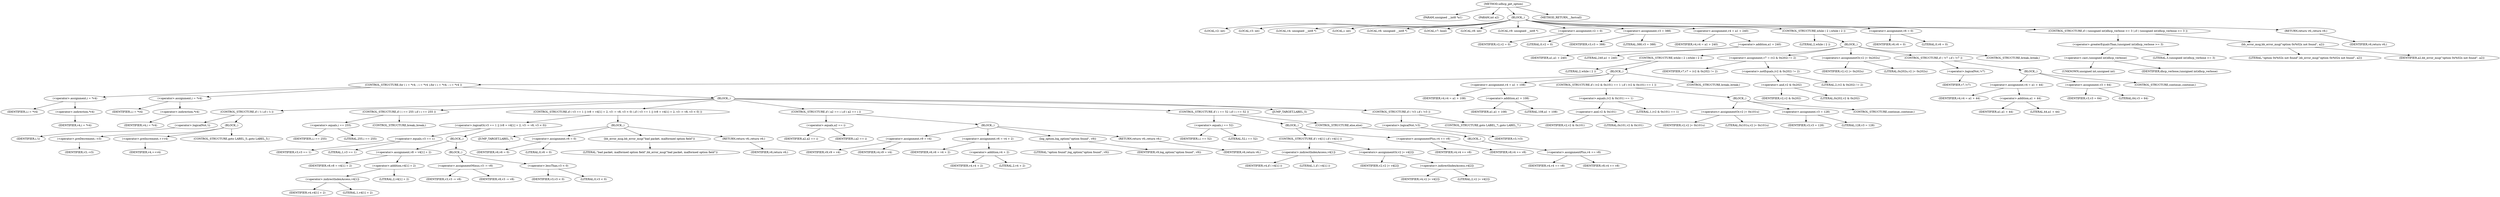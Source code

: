 digraph udhcp_get_option {  
"1000109" [label = "(METHOD,udhcp_get_option)" ]
"1000110" [label = "(PARAM,unsigned __int8 *a1)" ]
"1000111" [label = "(PARAM,int a2)" ]
"1000112" [label = "(BLOCK,,)" ]
"1000113" [label = "(LOCAL,v2: int)" ]
"1000114" [label = "(LOCAL,v3: int)" ]
"1000115" [label = "(LOCAL,v4: unsigned __int8 *)" ]
"1000116" [label = "(LOCAL,i: int)" ]
"1000117" [label = "(LOCAL,v6: unsigned __int8 *)" ]
"1000118" [label = "(LOCAL,v7: bool)" ]
"1000119" [label = "(LOCAL,v8: int)" ]
"1000120" [label = "(LOCAL,v9: unsigned __int8 *)" ]
"1000121" [label = "(<operator>.assignment,v2 = 0)" ]
"1000122" [label = "(IDENTIFIER,v2,v2 = 0)" ]
"1000123" [label = "(LITERAL,0,v2 = 0)" ]
"1000124" [label = "(<operator>.assignment,v3 = 388)" ]
"1000125" [label = "(IDENTIFIER,v3,v3 = 388)" ]
"1000126" [label = "(LITERAL,388,v3 = 388)" ]
"1000127" [label = "(<operator>.assignment,v4 = a1 + 240)" ]
"1000128" [label = "(IDENTIFIER,v4,v4 = a1 + 240)" ]
"1000129" [label = "(<operator>.addition,a1 + 240)" ]
"1000130" [label = "(IDENTIFIER,a1,a1 + 240)" ]
"1000131" [label = "(LITERAL,240,a1 + 240)" ]
"1000132" [label = "(CONTROL_STRUCTURE,while ( 2 ),while ( 2 ))" ]
"1000133" [label = "(LITERAL,2,while ( 2 ))" ]
"1000134" [label = "(BLOCK,,)" ]
"1000135" [label = "(CONTROL_STRUCTURE,while ( 2 ),while ( 2 ))" ]
"1000136" [label = "(LITERAL,2,while ( 2 ))" ]
"1000137" [label = "(BLOCK,,)" ]
"1000138" [label = "(CONTROL_STRUCTURE,for ( i = *v4; ; i = *v4 ),for ( i = *v4; ; i = *v4 ))" ]
"1000139" [label = "(<operator>.assignment,i = *v4)" ]
"1000140" [label = "(IDENTIFIER,i,i = *v4)" ]
"1000141" [label = "(<operator>.indirection,*v4)" ]
"1000142" [label = "(IDENTIFIER,v4,i = *v4)" ]
"1000143" [label = "(<operator>.assignment,i = *v4)" ]
"1000144" [label = "(IDENTIFIER,i,i = *v4)" ]
"1000145" [label = "(<operator>.indirection,*v4)" ]
"1000146" [label = "(IDENTIFIER,v4,i = *v4)" ]
"1000147" [label = "(BLOCK,,)" ]
"1000148" [label = "(CONTROL_STRUCTURE,if ( !i ),if ( !i ))" ]
"1000149" [label = "(<operator>.logicalNot,!i)" ]
"1000150" [label = "(IDENTIFIER,i,!i)" ]
"1000151" [label = "(BLOCK,,)" ]
"1000152" [label = "(<operator>.preDecrement,--v3)" ]
"1000153" [label = "(IDENTIFIER,v3,--v3)" ]
"1000154" [label = "(<operator>.preIncrement,++v4)" ]
"1000155" [label = "(IDENTIFIER,v4,++v4)" ]
"1000156" [label = "(CONTROL_STRUCTURE,goto LABEL_5;,goto LABEL_5;)" ]
"1000157" [label = "(CONTROL_STRUCTURE,if ( i == 255 ),if ( i == 255 ))" ]
"1000158" [label = "(<operator>.equals,i == 255)" ]
"1000159" [label = "(IDENTIFIER,i,i == 255)" ]
"1000160" [label = "(LITERAL,255,i == 255)" ]
"1000161" [label = "(CONTROL_STRUCTURE,break;,break;)" ]
"1000162" [label = "(CONTROL_STRUCTURE,if ( v3 == 1 || (v8 = v4[1] + 2, v3 -= v8, v3 < 0) ),if ( v3 == 1 || (v8 = v4[1] + 2, v3 -= v8, v3 < 0) ))" ]
"1000163" [label = "(<operator>.logicalOr,v3 == 1 || (v8 = v4[1] + 2, v3 -= v8, v3 < 0))" ]
"1000164" [label = "(<operator>.equals,v3 == 1)" ]
"1000165" [label = "(IDENTIFIER,v3,v3 == 1)" ]
"1000166" [label = "(LITERAL,1,v3 == 1)" ]
"1000167" [label = "(BLOCK,,)" ]
"1000168" [label = "(<operator>.assignment,v8 = v4[1] + 2)" ]
"1000169" [label = "(IDENTIFIER,v8,v8 = v4[1] + 2)" ]
"1000170" [label = "(<operator>.addition,v4[1] + 2)" ]
"1000171" [label = "(<operator>.indirectIndexAccess,v4[1])" ]
"1000172" [label = "(IDENTIFIER,v4,v4[1] + 2)" ]
"1000173" [label = "(LITERAL,1,v4[1] + 2)" ]
"1000174" [label = "(LITERAL,2,v4[1] + 2)" ]
"1000175" [label = "(BLOCK,,)" ]
"1000176" [label = "(<operator>.assignmentMinus,v3 -= v8)" ]
"1000177" [label = "(IDENTIFIER,v3,v3 -= v8)" ]
"1000178" [label = "(IDENTIFIER,v8,v3 -= v8)" ]
"1000179" [label = "(<operator>.lessThan,v3 < 0)" ]
"1000180" [label = "(IDENTIFIER,v3,v3 < 0)" ]
"1000181" [label = "(LITERAL,0,v3 < 0)" ]
"1000182" [label = "(BLOCK,,)" ]
"1000183" [label = "(JUMP_TARGET,LABEL_7)" ]
"1000184" [label = "(<operator>.assignment,v6 = 0)" ]
"1000185" [label = "(IDENTIFIER,v6,v6 = 0)" ]
"1000186" [label = "(LITERAL,0,v6 = 0)" ]
"1000187" [label = "(bb_error_msg,bb_error_msg(\"bad packet, malformed option field\"))" ]
"1000188" [label = "(LITERAL,\"bad packet, malformed option field\",bb_error_msg(\"bad packet, malformed option field\"))" ]
"1000189" [label = "(RETURN,return v6;,return v6;)" ]
"1000190" [label = "(IDENTIFIER,v6,return v6;)" ]
"1000191" [label = "(CONTROL_STRUCTURE,if ( a2 == i ),if ( a2 == i ))" ]
"1000192" [label = "(<operator>.equals,a2 == i)" ]
"1000193" [label = "(IDENTIFIER,a2,a2 == i)" ]
"1000194" [label = "(IDENTIFIER,i,a2 == i)" ]
"1000195" [label = "(BLOCK,,)" ]
"1000196" [label = "(<operator>.assignment,v9 = v4)" ]
"1000197" [label = "(IDENTIFIER,v9,v9 = v4)" ]
"1000198" [label = "(IDENTIFIER,v4,v9 = v4)" ]
"1000199" [label = "(<operator>.assignment,v6 = v4 + 2)" ]
"1000200" [label = "(IDENTIFIER,v6,v6 = v4 + 2)" ]
"1000201" [label = "(<operator>.addition,v4 + 2)" ]
"1000202" [label = "(IDENTIFIER,v4,v4 + 2)" ]
"1000203" [label = "(LITERAL,2,v4 + 2)" ]
"1000204" [label = "(log_option,log_option(\"option found\", v9))" ]
"1000205" [label = "(LITERAL,\"option found\",log_option(\"option found\", v9))" ]
"1000206" [label = "(IDENTIFIER,v9,log_option(\"option found\", v9))" ]
"1000207" [label = "(RETURN,return v6;,return v6;)" ]
"1000208" [label = "(IDENTIFIER,v6,return v6;)" ]
"1000209" [label = "(CONTROL_STRUCTURE,if ( i == 52 ),if ( i == 52 ))" ]
"1000210" [label = "(<operator>.equals,i == 52)" ]
"1000211" [label = "(IDENTIFIER,i,i == 52)" ]
"1000212" [label = "(LITERAL,52,i == 52)" ]
"1000213" [label = "(BLOCK,,)" ]
"1000214" [label = "(CONTROL_STRUCTURE,if ( v4[1] ),if ( v4[1] ))" ]
"1000215" [label = "(<operator>.indirectIndexAccess,v4[1])" ]
"1000216" [label = "(IDENTIFIER,v4,if ( v4[1] ))" ]
"1000217" [label = "(LITERAL,1,if ( v4[1] ))" ]
"1000218" [label = "(<operators>.assignmentOr,v2 |= v4[2])" ]
"1000219" [label = "(IDENTIFIER,v2,v2 |= v4[2])" ]
"1000220" [label = "(<operator>.indirectIndexAccess,v4[2])" ]
"1000221" [label = "(IDENTIFIER,v4,v2 |= v4[2])" ]
"1000222" [label = "(LITERAL,2,v2 |= v4[2])" ]
"1000223" [label = "(<operator>.assignmentPlus,v4 += v8)" ]
"1000224" [label = "(IDENTIFIER,v4,v4 += v8)" ]
"1000225" [label = "(IDENTIFIER,v8,v4 += v8)" ]
"1000226" [label = "(CONTROL_STRUCTURE,else,else)" ]
"1000227" [label = "(BLOCK,,)" ]
"1000228" [label = "(<operator>.assignmentPlus,v4 += v8)" ]
"1000229" [label = "(IDENTIFIER,v4,v4 += v8)" ]
"1000230" [label = "(IDENTIFIER,v8,v4 += v8)" ]
"1000231" [label = "(JUMP_TARGET,LABEL_5)" ]
"1000232" [label = "(CONTROL_STRUCTURE,if ( !v3 ),if ( !v3 ))" ]
"1000233" [label = "(<operator>.logicalNot,!v3)" ]
"1000234" [label = "(IDENTIFIER,v3,!v3)" ]
"1000235" [label = "(CONTROL_STRUCTURE,goto LABEL_7;,goto LABEL_7;)" ]
"1000236" [label = "(<operator>.assignment,v4 = a1 + 108)" ]
"1000237" [label = "(IDENTIFIER,v4,v4 = a1 + 108)" ]
"1000238" [label = "(<operator>.addition,a1 + 108)" ]
"1000239" [label = "(IDENTIFIER,a1,a1 + 108)" ]
"1000240" [label = "(LITERAL,108,a1 + 108)" ]
"1000241" [label = "(CONTROL_STRUCTURE,if ( (v2 & 0x101) == 1 ),if ( (v2 & 0x101) == 1 ))" ]
"1000242" [label = "(<operator>.equals,(v2 & 0x101) == 1)" ]
"1000243" [label = "(<operator>.and,v2 & 0x101)" ]
"1000244" [label = "(IDENTIFIER,v2,v2 & 0x101)" ]
"1000245" [label = "(LITERAL,0x101,v2 & 0x101)" ]
"1000246" [label = "(LITERAL,1,(v2 & 0x101) == 1)" ]
"1000247" [label = "(BLOCK,,)" ]
"1000248" [label = "(<operators>.assignmentOr,v2 |= 0x101u)" ]
"1000249" [label = "(IDENTIFIER,v2,v2 |= 0x101u)" ]
"1000250" [label = "(LITERAL,0x101u,v2 |= 0x101u)" ]
"1000251" [label = "(<operator>.assignment,v3 = 128)" ]
"1000252" [label = "(IDENTIFIER,v3,v3 = 128)" ]
"1000253" [label = "(LITERAL,128,v3 = 128)" ]
"1000254" [label = "(CONTROL_STRUCTURE,continue;,continue;)" ]
"1000255" [label = "(CONTROL_STRUCTURE,break;,break;)" ]
"1000256" [label = "(<operator>.assignment,v7 = (v2 & 0x202) != 2)" ]
"1000257" [label = "(IDENTIFIER,v7,v7 = (v2 & 0x202) != 2)" ]
"1000258" [label = "(<operator>.notEquals,(v2 & 0x202) != 2)" ]
"1000259" [label = "(<operator>.and,v2 & 0x202)" ]
"1000260" [label = "(IDENTIFIER,v2,v2 & 0x202)" ]
"1000261" [label = "(LITERAL,0x202,v2 & 0x202)" ]
"1000262" [label = "(LITERAL,2,(v2 & 0x202) != 2)" ]
"1000263" [label = "(<operators>.assignmentOr,v2 |= 0x202u)" ]
"1000264" [label = "(IDENTIFIER,v2,v2 |= 0x202u)" ]
"1000265" [label = "(LITERAL,0x202u,v2 |= 0x202u)" ]
"1000266" [label = "(CONTROL_STRUCTURE,if ( !v7 ),if ( !v7 ))" ]
"1000267" [label = "(<operator>.logicalNot,!v7)" ]
"1000268" [label = "(IDENTIFIER,v7,!v7)" ]
"1000269" [label = "(BLOCK,,)" ]
"1000270" [label = "(<operator>.assignment,v4 = a1 + 44)" ]
"1000271" [label = "(IDENTIFIER,v4,v4 = a1 + 44)" ]
"1000272" [label = "(<operator>.addition,a1 + 44)" ]
"1000273" [label = "(IDENTIFIER,a1,a1 + 44)" ]
"1000274" [label = "(LITERAL,44,a1 + 44)" ]
"1000275" [label = "(<operator>.assignment,v3 = 64)" ]
"1000276" [label = "(IDENTIFIER,v3,v3 = 64)" ]
"1000277" [label = "(LITERAL,64,v3 = 64)" ]
"1000278" [label = "(CONTROL_STRUCTURE,continue;,continue;)" ]
"1000279" [label = "(CONTROL_STRUCTURE,break;,break;)" ]
"1000280" [label = "(<operator>.assignment,v6 = 0)" ]
"1000281" [label = "(IDENTIFIER,v6,v6 = 0)" ]
"1000282" [label = "(LITERAL,0,v6 = 0)" ]
"1000283" [label = "(CONTROL_STRUCTURE,if ( (unsigned int)dhcp_verbose >= 3 ),if ( (unsigned int)dhcp_verbose >= 3 ))" ]
"1000284" [label = "(<operator>.greaterEqualsThan,(unsigned int)dhcp_verbose >= 3)" ]
"1000285" [label = "(<operator>.cast,(unsigned int)dhcp_verbose)" ]
"1000286" [label = "(UNKNOWN,unsigned int,unsigned int)" ]
"1000287" [label = "(IDENTIFIER,dhcp_verbose,(unsigned int)dhcp_verbose)" ]
"1000288" [label = "(LITERAL,3,(unsigned int)dhcp_verbose >= 3)" ]
"1000289" [label = "(bb_error_msg,bb_error_msg(\"option 0x%02x not found\", a2))" ]
"1000290" [label = "(LITERAL,\"option 0x%02x not found\",bb_error_msg(\"option 0x%02x not found\", a2))" ]
"1000291" [label = "(IDENTIFIER,a2,bb_error_msg(\"option 0x%02x not found\", a2))" ]
"1000292" [label = "(RETURN,return v6;,return v6;)" ]
"1000293" [label = "(IDENTIFIER,v6,return v6;)" ]
"1000294" [label = "(METHOD_RETURN,__fastcall)" ]
  "1000109" -> "1000110" 
  "1000109" -> "1000111" 
  "1000109" -> "1000112" 
  "1000109" -> "1000294" 
  "1000112" -> "1000113" 
  "1000112" -> "1000114" 
  "1000112" -> "1000115" 
  "1000112" -> "1000116" 
  "1000112" -> "1000117" 
  "1000112" -> "1000118" 
  "1000112" -> "1000119" 
  "1000112" -> "1000120" 
  "1000112" -> "1000121" 
  "1000112" -> "1000124" 
  "1000112" -> "1000127" 
  "1000112" -> "1000132" 
  "1000112" -> "1000280" 
  "1000112" -> "1000283" 
  "1000112" -> "1000292" 
  "1000121" -> "1000122" 
  "1000121" -> "1000123" 
  "1000124" -> "1000125" 
  "1000124" -> "1000126" 
  "1000127" -> "1000128" 
  "1000127" -> "1000129" 
  "1000129" -> "1000130" 
  "1000129" -> "1000131" 
  "1000132" -> "1000133" 
  "1000132" -> "1000134" 
  "1000134" -> "1000135" 
  "1000134" -> "1000256" 
  "1000134" -> "1000263" 
  "1000134" -> "1000266" 
  "1000134" -> "1000279" 
  "1000135" -> "1000136" 
  "1000135" -> "1000137" 
  "1000137" -> "1000138" 
  "1000137" -> "1000236" 
  "1000137" -> "1000241" 
  "1000137" -> "1000255" 
  "1000138" -> "1000139" 
  "1000138" -> "1000143" 
  "1000138" -> "1000147" 
  "1000139" -> "1000140" 
  "1000139" -> "1000141" 
  "1000141" -> "1000142" 
  "1000143" -> "1000144" 
  "1000143" -> "1000145" 
  "1000145" -> "1000146" 
  "1000147" -> "1000148" 
  "1000147" -> "1000157" 
  "1000147" -> "1000162" 
  "1000147" -> "1000191" 
  "1000147" -> "1000209" 
  "1000147" -> "1000231" 
  "1000147" -> "1000232" 
  "1000148" -> "1000149" 
  "1000148" -> "1000151" 
  "1000149" -> "1000150" 
  "1000151" -> "1000152" 
  "1000151" -> "1000154" 
  "1000151" -> "1000156" 
  "1000152" -> "1000153" 
  "1000154" -> "1000155" 
  "1000157" -> "1000158" 
  "1000157" -> "1000161" 
  "1000158" -> "1000159" 
  "1000158" -> "1000160" 
  "1000162" -> "1000163" 
  "1000162" -> "1000182" 
  "1000163" -> "1000164" 
  "1000163" -> "1000167" 
  "1000164" -> "1000165" 
  "1000164" -> "1000166" 
  "1000167" -> "1000168" 
  "1000167" -> "1000175" 
  "1000168" -> "1000169" 
  "1000168" -> "1000170" 
  "1000170" -> "1000171" 
  "1000170" -> "1000174" 
  "1000171" -> "1000172" 
  "1000171" -> "1000173" 
  "1000175" -> "1000176" 
  "1000175" -> "1000179" 
  "1000176" -> "1000177" 
  "1000176" -> "1000178" 
  "1000179" -> "1000180" 
  "1000179" -> "1000181" 
  "1000182" -> "1000183" 
  "1000182" -> "1000184" 
  "1000182" -> "1000187" 
  "1000182" -> "1000189" 
  "1000184" -> "1000185" 
  "1000184" -> "1000186" 
  "1000187" -> "1000188" 
  "1000189" -> "1000190" 
  "1000191" -> "1000192" 
  "1000191" -> "1000195" 
  "1000192" -> "1000193" 
  "1000192" -> "1000194" 
  "1000195" -> "1000196" 
  "1000195" -> "1000199" 
  "1000195" -> "1000204" 
  "1000195" -> "1000207" 
  "1000196" -> "1000197" 
  "1000196" -> "1000198" 
  "1000199" -> "1000200" 
  "1000199" -> "1000201" 
  "1000201" -> "1000202" 
  "1000201" -> "1000203" 
  "1000204" -> "1000205" 
  "1000204" -> "1000206" 
  "1000207" -> "1000208" 
  "1000209" -> "1000210" 
  "1000209" -> "1000213" 
  "1000209" -> "1000226" 
  "1000210" -> "1000211" 
  "1000210" -> "1000212" 
  "1000213" -> "1000214" 
  "1000213" -> "1000223" 
  "1000214" -> "1000215" 
  "1000214" -> "1000218" 
  "1000215" -> "1000216" 
  "1000215" -> "1000217" 
  "1000218" -> "1000219" 
  "1000218" -> "1000220" 
  "1000220" -> "1000221" 
  "1000220" -> "1000222" 
  "1000223" -> "1000224" 
  "1000223" -> "1000225" 
  "1000226" -> "1000227" 
  "1000227" -> "1000228" 
  "1000228" -> "1000229" 
  "1000228" -> "1000230" 
  "1000232" -> "1000233" 
  "1000232" -> "1000235" 
  "1000233" -> "1000234" 
  "1000236" -> "1000237" 
  "1000236" -> "1000238" 
  "1000238" -> "1000239" 
  "1000238" -> "1000240" 
  "1000241" -> "1000242" 
  "1000241" -> "1000247" 
  "1000242" -> "1000243" 
  "1000242" -> "1000246" 
  "1000243" -> "1000244" 
  "1000243" -> "1000245" 
  "1000247" -> "1000248" 
  "1000247" -> "1000251" 
  "1000247" -> "1000254" 
  "1000248" -> "1000249" 
  "1000248" -> "1000250" 
  "1000251" -> "1000252" 
  "1000251" -> "1000253" 
  "1000256" -> "1000257" 
  "1000256" -> "1000258" 
  "1000258" -> "1000259" 
  "1000258" -> "1000262" 
  "1000259" -> "1000260" 
  "1000259" -> "1000261" 
  "1000263" -> "1000264" 
  "1000263" -> "1000265" 
  "1000266" -> "1000267" 
  "1000266" -> "1000269" 
  "1000267" -> "1000268" 
  "1000269" -> "1000270" 
  "1000269" -> "1000275" 
  "1000269" -> "1000278" 
  "1000270" -> "1000271" 
  "1000270" -> "1000272" 
  "1000272" -> "1000273" 
  "1000272" -> "1000274" 
  "1000275" -> "1000276" 
  "1000275" -> "1000277" 
  "1000280" -> "1000281" 
  "1000280" -> "1000282" 
  "1000283" -> "1000284" 
  "1000283" -> "1000289" 
  "1000284" -> "1000285" 
  "1000284" -> "1000288" 
  "1000285" -> "1000286" 
  "1000285" -> "1000287" 
  "1000289" -> "1000290" 
  "1000289" -> "1000291" 
  "1000292" -> "1000293" 
}
